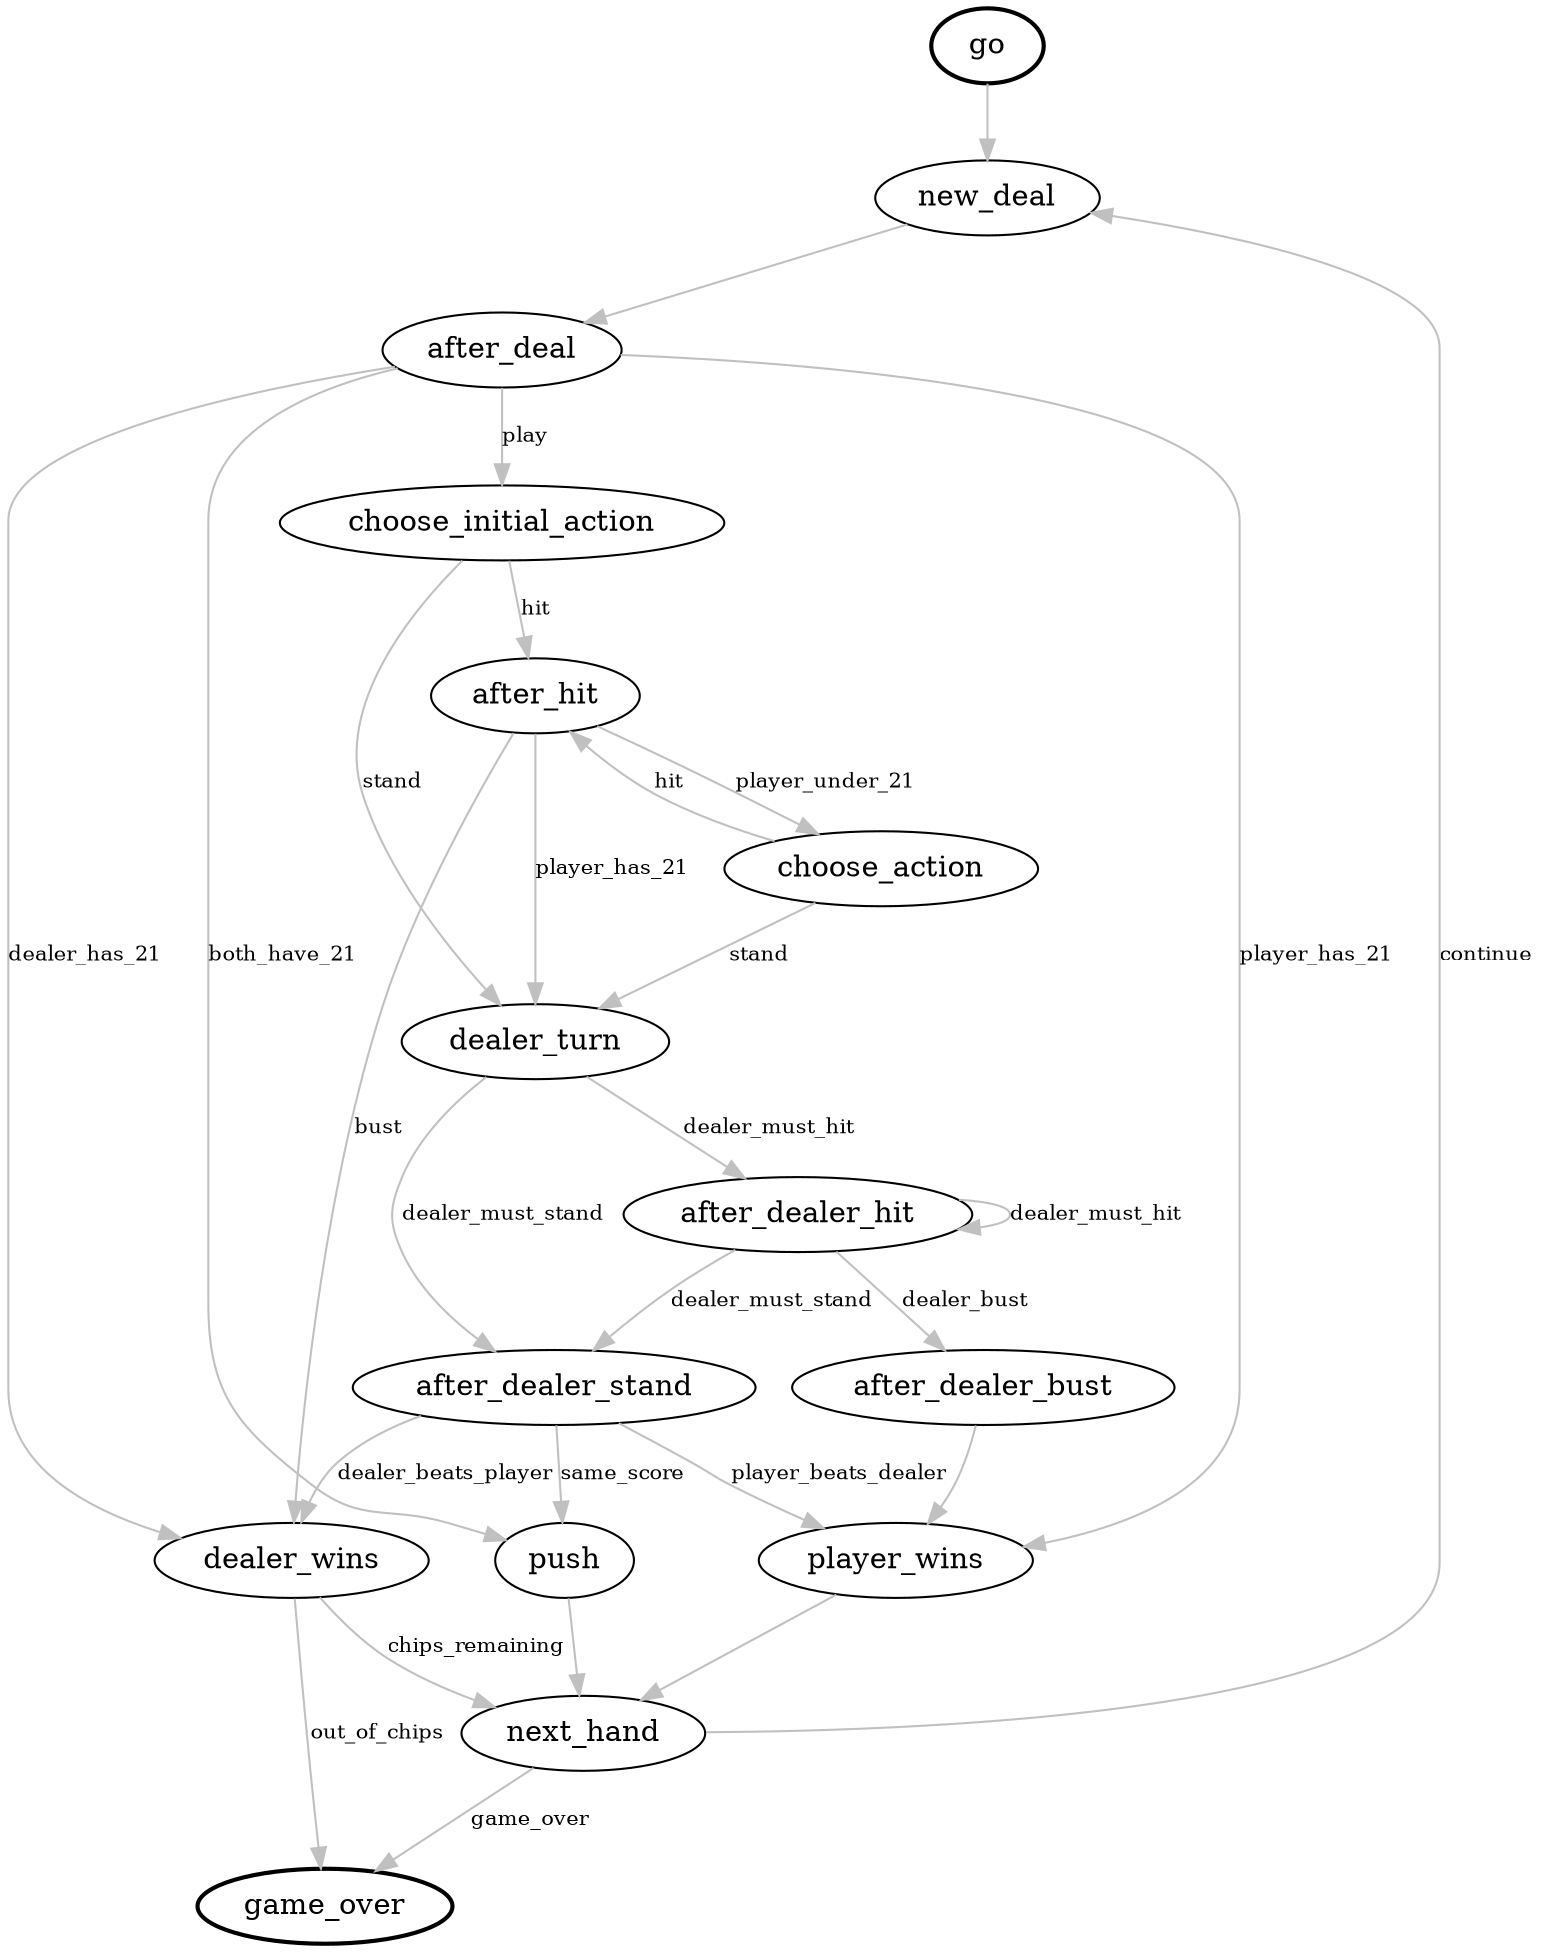 /* State machine diagram for Blackjack           */
/*                                               */
/* Build with Graphviz:                          */
/*                                               */
/*  dot -Tpng blackjack_sm.gv >blackjack_sm.png  */

digraph blackjack {

edge [ fontsize=10, color=gray, arrowtail=odot ];

go        [ style=bold ];
game_over [ style=bold ];

go -> new_deal;

new_deal -> after_deal;

next_hand -> new_deal                  [ label="continue" ];
next_hand -> game_over                 [ label="game_over"     ];

player_wins -> next_hand;
push -> next_hand;
dealer_wins -> next_hand               [ label="chips_remaining" ];
dealer_wins -> game_over               [ label="out_of_chips" ];

after_deal -> push                     [ label="both_have_21" ];
after_deal -> player_wins              [ label="player_has_21" ];
after_deal -> dealer_wins              [ label="dealer_has_21" ];
after_deal -> choose_initial_action    [ label="play" ];

choose_initial_action -> after_hit     [ label="hit" ];
choose_initial_action -> dealer_turn   [ label="stand" ];

after_hit -> dealer_wins               [ label="bust" ];
after_hit -> dealer_turn               [ label="player_has_21" ];
after_hit -> choose_action             [ label="player_under_21" ];

choose_action -> after_hit             [ label="hit" ];
choose_action -> dealer_turn           [ label="stand" ];

dealer_turn -> after_dealer_hit        [ label="dealer_must_hit" ];
dealer_turn -> after_dealer_stand      [ label="dealer_must_stand" ];

after_dealer_hit -> after_dealer_hit   [ label="dealer_must_hit" ];
after_dealer_hit -> after_dealer_stand [ label="dealer_must_stand" ];
after_dealer_hit -> after_dealer_bust  [ label="dealer_bust" ];

after_dealer_stand -> player_wins      [ label="player_beats_dealer" ];
after_dealer_stand -> dealer_wins      [ label="dealer_beats_player" ];
after_dealer_stand -> push             [ label="same_score" ];

after_dealer_bust -> player_wins;

}

